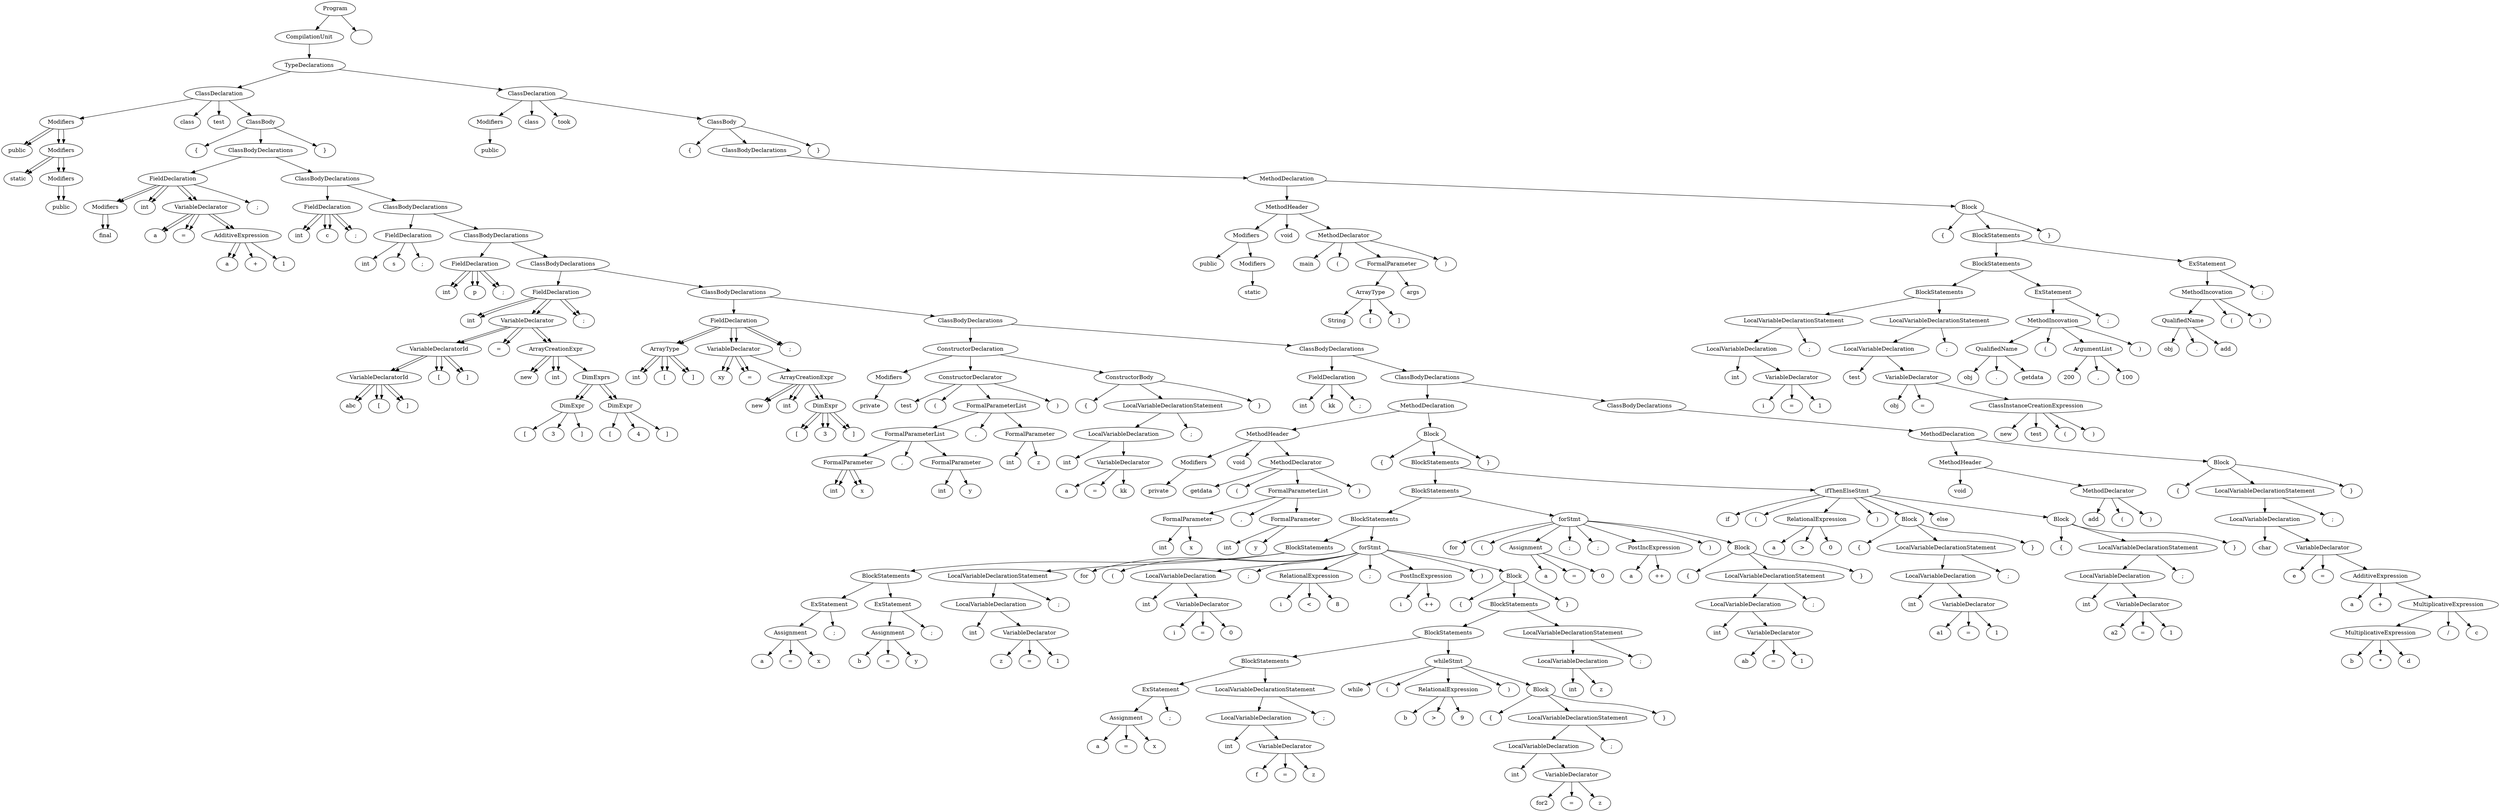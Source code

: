 digraph G {
n1 [label="public"]
n2 [label="static"]
n3 [label="public"]
n4 [label="Modifiers"]
n4->n3;
n5 [label="Modifiers"]
n5->n4;
n5->n2;
n6 [label="Modifiers"]
n6->n5;
n6->n1;
n7 [label="class"]
n8 [label="test"]
n9 [label="{"]
n10 [label="final"]
n11 [label="Modifiers"]
n11->n10;
n12 [label="int"]
n13 [label="a"]
n14 [label="="]
n15 [label="a"]
n16 [label="+"]
n17 [label="1"]
n18 [label="AdditiveExpression"]
n2 [label="static"]
n3 [label="public"]
n4 [label="Modifiers"]
n4->n3;
n5 [label="Modifiers"]
n5->n4;
n5->n2;
n6 [label="Modifiers"]
n6->n5;
n6->n1;
n7 [label="class"]
n8 [label="test"]
n9 [label="{"]
n10 [label="final"]
n11 [label="Modifiers"]
n11->n10;
n12 [label="int"]
n13 [label="a"]
n14 [label="="]
n15 [label="a"]
n16 [label="+"]
n17 [label="1"]
n18 [label="AdditiveExpression"]
n18->n17;
n18->n16;
n18->n15;
n19 [label="VariableDeclarator"]
n19->n18;
n19->n14;
n19->n13;
n20 [label=";"]
n21 [label="FieldDeclaration"]
n18->n15;
n19 [label="VariableDeclarator"]
n19->n18;
n19->n14;
n19->n13;
n20 [label=";"]
n21 [label="FieldDeclaration"]
n21->n20;
n21->n19;
n21->n12;
n21->n11;
n22 [label="int"]
n23 [label="c"]
n24 [label=";"]
n25 [label="FieldDeclaration"]
n25->n24;
n25->n23;
n25->n22;
n26 [label="int"]
n27 [label="s"]
n28 [label=";"]
n29 [label="FieldDeclaration"]
n21->n19;
n21->n12;
n21->n11;
n22 [label="int"]
n23 [label="c"]
n24 [label=";"]
n25 [label="FieldDeclaration"]
n25->n24;
n25->n23;
n25->n22;
n26 [label="int"]
n27 [label="s"]
n28 [label=";"]
n29 [label="FieldDeclaration"]
n29->n28;
n29->n27;
n29->n26;
n30 [label="int"]
n31 [label="p"]
n32 [label=";"]
n33 [label="FieldDeclaration"]
n33->n32;
n33->n31;
n33->n30;
n34 [label="int"]
n35 [label="abc"]
n36 [label="["]
n37 [label="]"]
n38 [label="VariableDeclaratorId"]
n38->n37;
n38->n36;
n38->n35;
n39 [label="["]
n40 [label="]"]
n41 [label="VariableDeclaratorId"]
n41->n40;
n41->n39;
n41->n38;
n42 [label="="]
n43 [label="new"]
n44 [label="int"]
n45 [label="["]
n46 [label="3"]
n47 [label="]"]
n48 [label="DimExpr"]
n30 [label="int"]
n31 [label="p"]
n32 [label=";"]
n33 [label="FieldDeclaration"]
n33->n32;
n33->n31;
n33->n30;
n34 [label="int"]
n35 [label="abc"]
n36 [label="["]
n37 [label="]"]
n38 [label="VariableDeclaratorId"]
n38->n37;
n38->n36;
n38->n35;
n39 [label="["]
n40 [label="]"]
n41 [label="VariableDeclaratorId"]
n41->n40;
n41->n39;
n41->n38;
n42 [label="="]
n43 [label="new"]
n44 [label="int"]
n45 [label="["]
n46 [label="3"]
n47 [label="]"]
n48 [label="DimExpr"]
n48->n47;
n48->n46;
n48->n45;
n49 [label="["]
n50 [label="4"]
n51 [label="]"]
n52 [label="DimExpr"]
n49 [label="["]
n50 [label="4"]
n51 [label="]"]
n52 [label="DimExpr"]
n52->n51;
n52->n50;
n52->n49;
n53 [label="DimExprs"]
n53->n52;
n53->n48;
n54 [label="ArrayCreationExpr"]
n53 [label="DimExprs"]
n53->n52;
n53->n48;
n54 [label="ArrayCreationExpr"]
n54->n53;
n54->n44;
n54->n43;
n55 [label="VariableDeclarator"]
n55->n54;
n55->n42;
n55->n41;
n56 [label=";"]
n57 [label="FieldDeclaration"]
n57->n56;
n57->n55;
n57->n34;
n58 [label="int"]
n59 [label="["]
n60 [label="]"]
n61 [label="ArrayType"]
n61->n60;
n61->n59;
n61->n58;
n62 [label="xy"]
n63 [label="="]
n64 [label="new"]
n65 [label="int"]
n66 [label="["]
n67 [label="3"]
n68 [label="]"]
n69 [label="DimExpr"]
n69->n68;
n69->n67;
n69->n66;
n70 [label="ArrayCreationExpr"]
n70->n69;
n70->n65;
n70->n64;
n54->n44;
n54->n43;
n55 [label="VariableDeclarator"]
n55->n54;
n55->n42;
n55->n41;
n56 [label=";"]
n57 [label="FieldDeclaration"]
n57->n56;
n57->n55;
n57->n34;
n58 [label="int"]
n59 [label="["]
n60 [label="]"]
n61 [label="ArrayType"]
n61->n60;
n61->n59;
n61->n58;
n62 [label="xy"]
n63 [label="="]
n64 [label="new"]
n65 [label="int"]
n66 [label="["]
n67 [label="3"]
n68 [label="]"]
n69 [label="DimExpr"]
n69->n68;
n69->n67;
n69->n66;
n70 [label="ArrayCreationExpr"]
n70->n69;
n70->n65;
n70->n64;
n71 [label="VariableDeclarator"]
n71->n70;
n71->n63;
n71->n62;
n72 [label=";"]
n73 [label="FieldDeclaration"]
n73->n72;
n73->n71;
n73->n61;
n74 [label="private"]
n75 [label="Modifiers"]
n71->n63;
n71->n62;
n72 [label=";"]
n73 [label="FieldDeclaration"]
n73->n72;
n73->n71;
n73->n61;
n74 [label="private"]
n75 [label="Modifiers"]
n75->n74;
n76 [label="test"]
n77 [label="("]
n78 [label="int"]
n79 [label="x"]
n80 [label="FormalParameter"]
n80->n79;
n80->n78;
n81 [label=","]
n82 [label="int"]
n83 [label="y"]
n84 [label="FormalParameter"]
n76 [label="test"]
n77 [label="("]
n78 [label="int"]
n79 [label="x"]
n80 [label="FormalParameter"]
n80->n79;
n80->n78;
n81 [label=","]
n82 [label="int"]
n83 [label="y"]
n84 [label="FormalParameter"]
n84->n83;
n84->n82;
n85 [label="FormalParameterList"]
n85->n84;
n85->n81;
n85->n80;
n86 [label=","]
n87 [label="int"]
n88 [label="z"]
n89 [label="FormalParameter"]
n89->n88;
n89->n87;
n90 [label="FormalParameterList"]
n90->n89;
n90->n86;
n90->n85;
n91 [label=")"]
n92 [label="ConstructorDeclarator"]
n92->n91;
n92->n90;
n92->n77;
n92->n76;
n93 [label="{"]
n94 [label="int"]
n95 [label="a"]
n96 [label="="]
n97 [label="kk"]
n98 [label="VariableDeclarator"]
n98->n97;
n98->n96;
n98->n95;
n99 [label="LocalVariableDeclaration"]
n99->n98;
n99->n94;
n100 [label=";"]
n101 [label="LocalVariableDeclarationStatement"]
n101->n100;
n101->n99;
n102 [label="}"]
n103 [label="ConstructorBody"]
n103->n102;
n103->n101;
n103->n93;
n104 [label="ConstructorDeclaration"]
n104->n103;
n104->n92;
n104->n75;
n105 [label="int"]
n106 [label="kk"]
n107 [label=";"]
n108 [label="FieldDeclaration"]
n108->n107;
n108->n106;
n108->n105;
n109 [label="private"]
n110 [label="Modifiers"]
n110->n109;
n111 [label="void"]
n112 [label="getdata"]
n113 [label="("]
n114 [label="int"]
n115 [label="x"]
n116 [label="FormalParameter"]
n116->n115;
n116->n114;
n117 [label=","]
n118 [label="int"]
n119 [label="y"]
n120 [label="FormalParameter"]
n120->n119;
n120->n118;
n121 [label="FormalParameterList"]
n121->n120;
n121->n117;
n121->n116;
n122 [label=")"]
n123 [label="MethodDeclarator"]
n123->n122;
n123->n121;
n123->n113;
n123->n112;
n124 [label="MethodHeader"]
n124->n123;
n124->n111;
n124->n110;
n125 [label="{"]
n126 [label="a"]
n127 [label="="]
n128 [label="x"]
n129 [label="Assignment"]
n129->n128;
n129->n127;
n129->n126;
n130 [label=";"]
n131 [label="ExStatement"]
n131->n130;
n131->n129;
n132 [label="b"]
n133 [label="="]
n134 [label="y"]
n135 [label="Assignment"]
n135->n134;
n135->n133;
n135->n132;
n136 [label=";"]
n137 [label="ExStatement"]
n137->n136;
n137->n135;
n138 [label="BlockStatements"]
n138->n137;
n138->n131;
n139 [label="int"]
n140 [label="z"]
n141 [label="="]
n142 [label="1"]
n143 [label="VariableDeclarator"]
n143->n142;
n143->n141;
n143->n140;
n144 [label="LocalVariableDeclaration"]
n144->n143;
n144->n139;
n145 [label=";"]
n146 [label="LocalVariableDeclarationStatement"]
n146->n145;
n146->n144;
n147 [label="BlockStatements"]
n147->n146;
n147->n138;
n148 [label="for"]
n149 [label="("]
n150 [label="int"]
n151 [label="i"]
n152 [label="="]
n153 [label="0"]
n154 [label="VariableDeclarator"]
n154->n153;
n154->n152;
n154->n151;
n155 [label="LocalVariableDeclaration"]
n155->n154;
n155->n150;
n156 [label=";"]
n157 [label="i"]
n158 [label="<"]
n159 [label="8"]
n160 [label="RelationalExpression"]
n160->n159;
n160->n158;
n160->n157;
n161 [label=";"]
n162 [label="i"]
n163 [label="++"]
n164 [label="PostIncExpression"]
n164->n163;
n164->n162;
n165 [label=")"]
n166 [label="{"]
n167 [label="a"]
n168 [label="="]
n169 [label="x"]
n170 [label="Assignment"]
n170->n169;
n170->n168;
n170->n167;
n171 [label=";"]
n172 [label="ExStatement"]
n172->n171;
n172->n170;
n173 [label="int"]
n174 [label="f"]
n175 [label="="]
n176 [label="z"]
n177 [label="VariableDeclarator"]
n177->n176;
n177->n175;
n177->n174;
n178 [label="LocalVariableDeclaration"]
n178->n177;
n178->n173;
n179 [label=";"]
n180 [label="LocalVariableDeclarationStatement"]
n180->n179;
n180->n178;
n181 [label="BlockStatements"]
n181->n180;
n181->n172;
n182 [label="while"]
n183 [label="("]
n184 [label="b"]
n185 [label=">"]
n186 [label="9"]
n187 [label="RelationalExpression"]
n187->n186;
n187->n185;
n187->n184;
n188 [label=")"]
n189 [label="{"]
n190 [label="int"]
n191 [label="for2"]
n192 [label="="]
n193 [label="z"]
n194 [label="VariableDeclarator"]
n194->n193;
n194->n192;
n194->n191;
n195 [label="LocalVariableDeclaration"]
n195->n194;
n195->n190;
n196 [label=";"]
n197 [label="LocalVariableDeclarationStatement"]
n197->n196;
n197->n195;
n198 [label="}"]
n199 [label="Block"]
n199->n198;
n199->n197;
n199->n189;
n200 [label="whileStmt"]
n200->n199;
n200->n188;
n200->n187;
n200->n183;
n200->n182;
n201 [label="BlockStatements"]
n201->n200;
n201->n181;
n202 [label="int"]
n203 [label="z"]
n204 [label="LocalVariableDeclaration"]
n204->n203;
n204->n202;
n205 [label=";"]
n206 [label="LocalVariableDeclarationStatement"]
n206->n205;
n206->n204;
n207 [label="BlockStatements"]
n207->n206;
n207->n201;
n208 [label="}"]
n209 [label="Block"]
n209->n208;
n209->n207;
n209->n166;
n210 [label="forStmt"]
n210->n209;
n210->n165;
n210->n164;
n210->n161;
n210->n160;
n210->n156;
n210->n155;
n210->n149;
n210->n148;
n211 [label="BlockStatements"]
n211->n210;
n211->n147;
n212 [label="for"]
n213 [label="("]
n214 [label="a"]
n215 [label="="]
n216 [label="0"]
n217 [label="Assignment"]
n217->n216;
n217->n215;
n217->n214;
n218 [label=";"]
n219 [label=";"]
n220 [label="a"]
n221 [label="++"]
n222 [label="PostIncExpression"]
n222->n221;
n222->n220;
n223 [label=")"]
n224 [label="{"]
n225 [label="int"]
n226 [label="ab"]
n227 [label="="]
n228 [label="1"]
n229 [label="VariableDeclarator"]
n229->n228;
n229->n227;
n229->n226;
n230 [label="LocalVariableDeclaration"]
n230->n229;
n230->n225;
n231 [label=";"]
n232 [label="LocalVariableDeclarationStatement"]
n232->n231;
n232->n230;
n233 [label="}"]
n234 [label="Block"]
n234->n233;
n234->n232;
n234->n224;
n235 [label="forStmt"]
n235->n234;
n235->n223;
n235->n222;
n235->n219;
n235->n218;
n235->n217;
n235->n213;
n235->n212;
n236 [label="BlockStatements"]
n236->n235;
n236->n211;
n237 [label="if"]
n238 [label="("]
n239 [label="a"]
n240 [label=">"]
n241 [label="0"]
n242 [label="RelationalExpression"]
n242->n241;
n242->n240;
n242->n239;
n243 [label=")"]
n244 [label="{"]
n245 [label="int"]
n246 [label="a1"]
n247 [label="="]
n248 [label="1"]
n249 [label="VariableDeclarator"]
n249->n248;
n249->n247;
n249->n246;
n250 [label="LocalVariableDeclaration"]
n250->n249;
n250->n245;
n251 [label=";"]
n252 [label="LocalVariableDeclarationStatement"]
n252->n251;
n252->n250;
n253 [label="}"]
n254 [label="Block"]
n254->n253;
n254->n252;
n254->n244;
n255 [label="else"]
n256 [label="{"]
n257 [label="int"]
n258 [label="a2"]
n259 [label="="]
n260 [label="1"]
n261 [label="VariableDeclarator"]
n261->n260;
n261->n259;
n261->n258;
n262 [label="LocalVariableDeclaration"]
n262->n261;
n262->n257;
n263 [label=";"]
n264 [label="LocalVariableDeclarationStatement"]
n264->n263;
n264->n262;
n265 [label="}"]
n266 [label="Block"]
n266->n265;
n266->n264;
n266->n256;
n267 [label="ifThenElseStmt"]
n267->n266;
n267->n255;
n267->n254;
n267->n243;
n267->n242;
n267->n238;
n267->n237;
n268 [label="BlockStatements"]
n268->n267;
n268->n236;
n269 [label="}"]
n270 [label="Block"]
n270->n269;
n270->n268;
n270->n125;
n271 [label="MethodDeclaration"]
n271->n270;
n271->n124;
n272 [label="void"]
n273 [label="add"]
n274 [label="("]
n275 [label=")"]
n276 [label="MethodDeclarator"]
n276->n275;
n276->n274;
n276->n273;
n277 [label="MethodHeader"]
n277->n276;
n277->n272;
n278 [label="{"]
n279 [label="char"]
n280 [label="e"]
n281 [label="="]
n282 [label="a"]
n283 [label="+"]
n284 [label="b"]
n285 [label="*"]
n286 [label="d"]
n287 [label="MultiplicativeExpression"]
n287->n286;
n287->n285;
n287->n284;
n288 [label="/"]
n289 [label="c"]
n290 [label="MultiplicativeExpression"]
n290->n289;
n290->n288;
n290->n287;
n291 [label="AdditiveExpression"]
n291->n290;
n291->n283;
n291->n282;
n292 [label="VariableDeclarator"]
n292->n291;
n292->n281;
n292->n280;
n293 [label="LocalVariableDeclaration"]
n293->n292;
n293->n279;
n294 [label=";"]
n295 [label="LocalVariableDeclarationStatement"]
n295->n294;
n295->n293;
n296 [label="}"]
n297 [label="Block"]
n297->n296;
n297->n295;
n297->n278;
n298 [label="MethodDeclaration"]
n298->n297;
n298->n277;
n299 [label="ClassBodyDeclarations"]
n299->n298;
n300 [label="ClassBodyDeclarations"]
n300->n299;
n300->n271;
n301 [label="ClassBodyDeclarations"]
n301->n300;
n301->n108;
n302 [label="ClassBodyDeclarations"]
n302->n301;
n302->n104;
n303 [label="ClassBodyDeclarations"]
n303->n302;
n303->n73;
n304 [label="ClassBodyDeclarations"]
n304->n303;
n304->n57;
n305 [label="ClassBodyDeclarations"]
n305->n304;
n305->n33;
n306 [label="ClassBodyDeclarations"]
n306->n305;
n306->n29;
n307 [label="ClassBodyDeclarations"]
n307->n306;
n307->n25;
n308 [label="ClassBodyDeclarations"]
n308->n307;
n308->n21;
n309 [label="}"]
n310 [label="ClassBody"]
n310->n309;
n310->n308;
n310->n9;
n311 [label="ClassDeclaration"]
n311->n310;
n311->n8;
n311->n7;
n311->n6;
n312 [label="public"]
n313 [label="Modifiers"]
n313->n312;
n314 [label="class"]
n315 [label="took"]
n316 [label="{"]
n317 [label="public"]
n318 [label="static"]
n319 [label="Modifiers"]
n319->n318;
n320 [label="Modifiers"]
n320->n319;
n320->n317;
n321 [label="void"]
n322 [label="main"]
n323 [label="("]
n324 [label="String"]
n325 [label="["]
n326 [label="]"]
n327 [label="ArrayType"]
n327->n326;
n327->n325;
n327->n324;
n328 [label="args"]
n329 [label="FormalParameter"]
n329->n328;
n329->n327;
n330 [label=")"]
n331 [label="MethodDeclarator"]
n331->n330;
n331->n329;
n331->n323;
n331->n322;
n332 [label="MethodHeader"]
n332->n331;
n332->n321;
n332->n320;
n333 [label="{"]
n334 [label="int"]
n335 [label="i"]
n336 [label="="]
n337 [label="1"]
n338 [label="VariableDeclarator"]
n338->n337;
n338->n336;
n338->n335;
n339 [label="LocalVariableDeclaration"]
n339->n338;
n339->n334;
n340 [label=";"]
n341 [label="LocalVariableDeclarationStatement"]
n341->n340;
n341->n339;
n342 [label="test"]
n343 [label="obj"]
n344 [label="="]
n345 [label="new"]
n346 [label="test"]
n347 [label="("]
n348 [label=")"]
n349 [label="ClassInstanceCreationExpression"]
n349->n348;
n349->n347;
n349->n346;
n349->n345;
n350 [label="VariableDeclarator"]
n350->n349;
n350->n344;
n350->n343;
n351 [label="LocalVariableDeclaration"]
n351->n350;
n351->n342;
n352 [label=";"]
n353 [label="LocalVariableDeclarationStatement"]
n353->n352;
n353->n351;
n354 [label="BlockStatements"]
n354->n353;
n354->n341;
n355 [label="obj"]
n356 [label="."]
n357 [label="getdata"]
n358 [label="QualifiedName"]
n358->n357;
n358->n356;
n358->n355;
n359 [label="("]
n360 [label="200"]
n361 [label=","]
n362 [label="100"]
n363 [label="ArgumentList"]
n363->n362;
n363->n361;
n363->n360;
n364 [label=")"]
n365 [label="MethodIncovation"]
n365->n364;
n365->n363;
n365->n359;
n365->n358;
n366 [label=";"]
n367 [label="ExStatement"]
n367->n366;
n367->n365;
n368 [label="BlockStatements"]
n368->n367;
n368->n354;
n369 [label="obj"]
n370 [label="."]
n371 [label="add"]
n372 [label="QualifiedName"]
n372->n371;
n372->n370;
n372->n369;
n373 [label="("]
n374 [label=")"]
n375 [label="MethodIncovation"]
n375->n374;
n375->n373;
n375->n372;
n376 [label=";"]
n377 [label="ExStatement"]
n377->n376;
n377->n375;
n378 [label="BlockStatements"]
n378->n377;
n378->n368;
n379 [label="}"]
n380 [label="Block"]
n380->n379;
n380->n378;
n380->n333;
n381 [label="MethodDeclaration"]
n381->n380;
n381->n332;
n382 [label="ClassBodyDeclarations"]
n382->n381;
n383 [label="}"]
n384 [label="ClassBody"]
n384->n383;
n384->n382;
n384->n316;
n385 [label="ClassDeclaration"]
n385->n384;
n385->n315;
n385->n314;
n385->n313;
n386 [label="TypeDeclarations"]
n386->n385;
n386->n311;
n387 [label="CompilationUnit"]
n387->n386;
n388 [label="Program"]
n388->n389;
n388->n387;
n389 [label=""]
}
